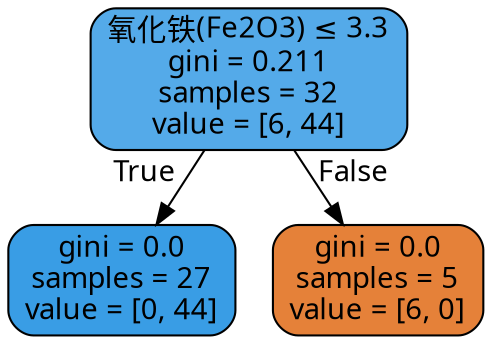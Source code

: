 digraph Tree {
node [shape=box, style="filled, rounded", color="black", fontname="DengXian"] ;
edge [fontname="DengXian"] ;
0 [label=<氧化铁(Fe2O3) &le; 3.3<br/>gini = 0.211<br/>samples = 32<br/>value = [6, 44]>, fillcolor="#54aae9"] ;
1 [label=<gini = 0.0<br/>samples = 27<br/>value = [0, 44]>, fillcolor="#399de5"] ;
0 -> 1 [labeldistance=2.5, labelangle=45, headlabel="True"] ;
2 [label=<gini = 0.0<br/>samples = 5<br/>value = [6, 0]>, fillcolor="#e58139"] ;
0 -> 2 [labeldistance=2.5, labelangle=-45, headlabel="False"] ;
}